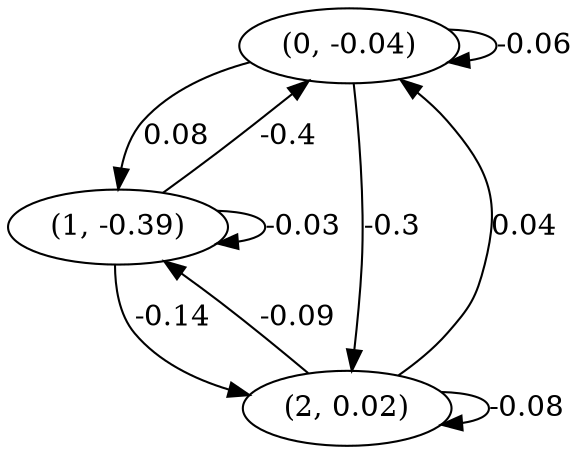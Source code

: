 digraph {
    0 [ label = "(0, -0.04)" ]
    1 [ label = "(1, -0.39)" ]
    2 [ label = "(2, 0.02)" ]
    0 -> 0 [ label = "-0.06" ]
    1 -> 1 [ label = "-0.03" ]
    2 -> 2 [ label = "-0.08" ]
    1 -> 0 [ label = "-0.4" ]
    2 -> 0 [ label = "0.04" ]
    0 -> 1 [ label = "0.08" ]
    2 -> 1 [ label = "-0.09" ]
    0 -> 2 [ label = "-0.3" ]
    1 -> 2 [ label = "-0.14" ]
}

